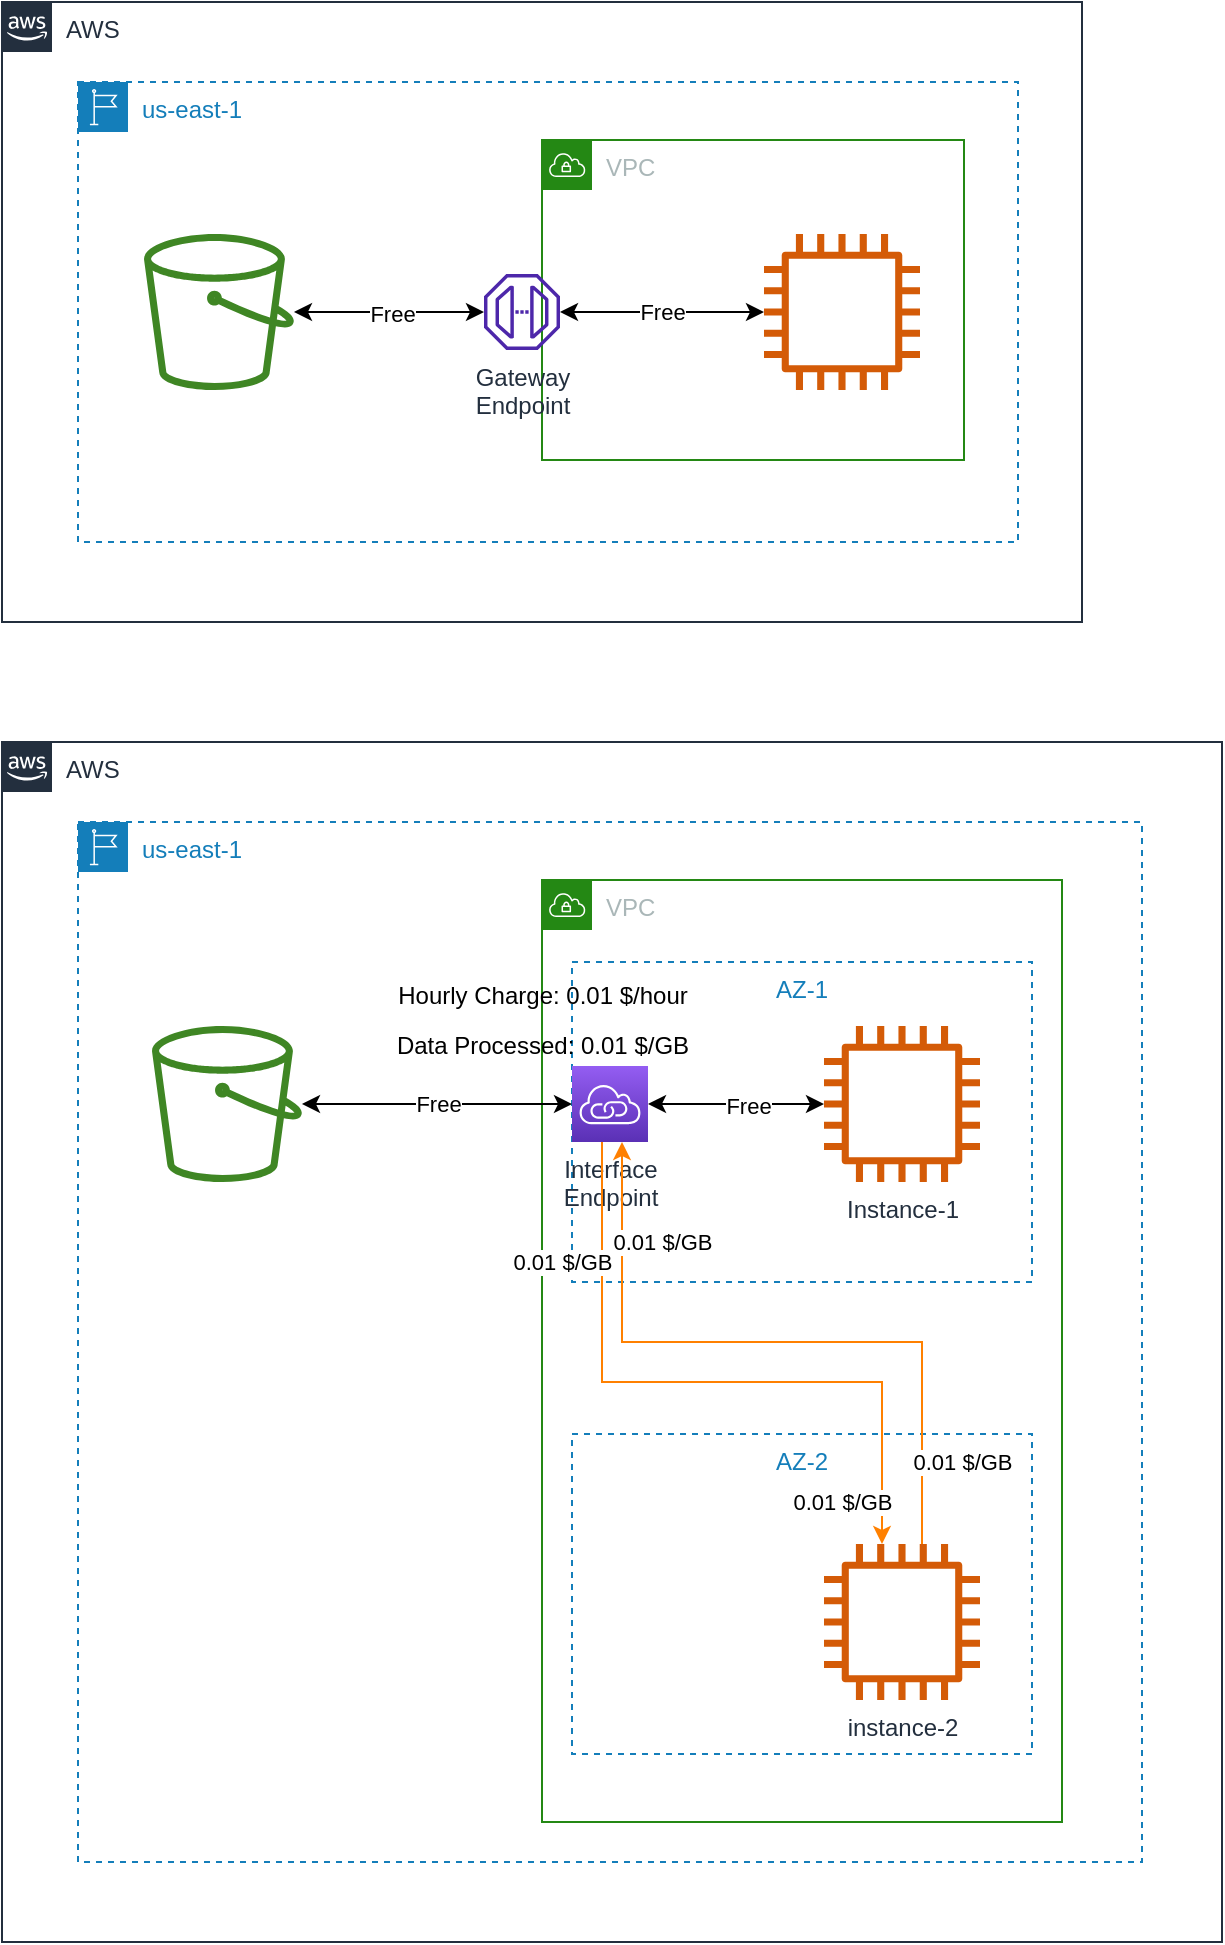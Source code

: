 <mxfile version="20.2.3" type="device"><diagram id="BNZ7Z8Xf5lzi1jdOt03B" name="第 1 页"><mxGraphModel dx="946" dy="672" grid="1" gridSize="10" guides="1" tooltips="1" connect="1" arrows="1" fold="1" page="1" pageScale="1" pageWidth="827" pageHeight="1169" math="0" shadow="0"><root><mxCell id="0"/><mxCell id="1" parent="0"/><mxCell id="AG0ioUAfV6L_KvkVA7sr-7" value="AWS" style="points=[[0,0],[0.25,0],[0.5,0],[0.75,0],[1,0],[1,0.25],[1,0.5],[1,0.75],[1,1],[0.75,1],[0.5,1],[0.25,1],[0,1],[0,0.75],[0,0.5],[0,0.25]];outlineConnect=0;gradientColor=none;html=1;whiteSpace=wrap;fontSize=12;fontStyle=0;container=1;pointerEvents=0;collapsible=0;recursiveResize=0;shape=mxgraph.aws4.group;grIcon=mxgraph.aws4.group_aws_cloud_alt;strokeColor=#232F3E;fillColor=none;verticalAlign=top;align=left;spacingLeft=30;fontColor=#232F3E;dashed=0;" parent="1" vertex="1"><mxGeometry x="70" y="430" width="540" height="310" as="geometry"/></mxCell><mxCell id="AG0ioUAfV6L_KvkVA7sr-5" value="us-east-1" style="points=[[0,0],[0.25,0],[0.5,0],[0.75,0],[1,0],[1,0.25],[1,0.5],[1,0.75],[1,1],[0.75,1],[0.5,1],[0.25,1],[0,1],[0,0.75],[0,0.5],[0,0.25]];outlineConnect=0;gradientColor=none;html=1;whiteSpace=wrap;fontSize=12;fontStyle=0;container=1;pointerEvents=0;collapsible=0;recursiveResize=0;shape=mxgraph.aws4.group;grIcon=mxgraph.aws4.group_region;strokeColor=#147EBA;fillColor=none;verticalAlign=top;align=left;spacingLeft=30;fontColor=#147EBA;dashed=1;" parent="AG0ioUAfV6L_KvkVA7sr-7" vertex="1"><mxGeometry x="38" y="40" width="470" height="230" as="geometry"/></mxCell><mxCell id="AG0ioUAfV6L_KvkVA7sr-1" value="" style="sketch=0;outlineConnect=0;fontColor=#232F3E;gradientColor=none;fillColor=#3F8624;strokeColor=none;dashed=0;verticalLabelPosition=bottom;verticalAlign=top;align=center;html=1;fontSize=12;fontStyle=0;aspect=fixed;pointerEvents=1;shape=mxgraph.aws4.bucket;" parent="AG0ioUAfV6L_KvkVA7sr-5" vertex="1"><mxGeometry x="33" y="76" width="75" height="78" as="geometry"/></mxCell><mxCell id="AG0ioUAfV6L_KvkVA7sr-22" value="VPC" style="points=[[0,0],[0.25,0],[0.5,0],[0.75,0],[1,0],[1,0.25],[1,0.5],[1,0.75],[1,1],[0.75,1],[0.5,1],[0.25,1],[0,1],[0,0.75],[0,0.5],[0,0.25]];outlineConnect=0;gradientColor=none;html=1;whiteSpace=wrap;fontSize=12;fontStyle=0;container=1;pointerEvents=0;collapsible=0;recursiveResize=0;shape=mxgraph.aws4.group;grIcon=mxgraph.aws4.group_vpc;strokeColor=#248814;fillColor=none;verticalAlign=top;align=left;spacingLeft=30;fontColor=#AAB7B8;dashed=0;" parent="AG0ioUAfV6L_KvkVA7sr-5" vertex="1"><mxGeometry x="232" y="29" width="211" height="160" as="geometry"/></mxCell><mxCell id="AG0ioUAfV6L_KvkVA7sr-23" value="" style="sketch=0;outlineConnect=0;fontColor=#232F3E;gradientColor=none;fillColor=#D45B07;strokeColor=none;dashed=0;verticalLabelPosition=bottom;verticalAlign=top;align=center;html=1;fontSize=12;fontStyle=0;aspect=fixed;pointerEvents=1;shape=mxgraph.aws4.instance2;" parent="AG0ioUAfV6L_KvkVA7sr-22" vertex="1"><mxGeometry x="111" y="47" width="78" height="78" as="geometry"/></mxCell><mxCell id="AG0ioUAfV6L_KvkVA7sr-26" style="edgeStyle=orthogonalEdgeStyle;rounded=0;orthogonalLoop=1;jettySize=auto;html=1;startArrow=classic;startFill=1;" parent="AG0ioUAfV6L_KvkVA7sr-5" source="AG0ioUAfV6L_KvkVA7sr-20" target="AG0ioUAfV6L_KvkVA7sr-1" edge="1"><mxGeometry relative="1" as="geometry"/></mxCell><mxCell id="AG0ioUAfV6L_KvkVA7sr-28" value="Free" style="edgeLabel;html=1;align=center;verticalAlign=middle;resizable=0;points=[];" parent="AG0ioUAfV6L_KvkVA7sr-26" vertex="1" connectable="0"><mxGeometry x="-0.032" y="1" relative="1" as="geometry"><mxPoint as="offset"/></mxGeometry></mxCell><mxCell id="AG0ioUAfV6L_KvkVA7sr-20" value="Gateway&lt;br&gt;Endpoint" style="sketch=0;outlineConnect=0;fontColor=#232F3E;gradientColor=none;fillColor=#4D27AA;strokeColor=none;dashed=0;verticalLabelPosition=bottom;verticalAlign=top;align=center;html=1;fontSize=12;fontStyle=0;aspect=fixed;pointerEvents=1;shape=mxgraph.aws4.endpoint;" parent="AG0ioUAfV6L_KvkVA7sr-5" vertex="1"><mxGeometry x="203" y="96" width="38" height="38" as="geometry"/></mxCell><mxCell id="AG0ioUAfV6L_KvkVA7sr-27" value="Free" style="edgeStyle=orthogonalEdgeStyle;rounded=0;orthogonalLoop=1;jettySize=auto;html=1;startArrow=classic;startFill=1;" parent="AG0ioUAfV6L_KvkVA7sr-5" source="AG0ioUAfV6L_KvkVA7sr-23" target="AG0ioUAfV6L_KvkVA7sr-20" edge="1"><mxGeometry relative="1" as="geometry"/></mxCell><mxCell id="AG0ioUAfV6L_KvkVA7sr-29" value="AWS" style="points=[[0,0],[0.25,0],[0.5,0],[0.75,0],[1,0],[1,0.25],[1,0.5],[1,0.75],[1,1],[0.75,1],[0.5,1],[0.25,1],[0,1],[0,0.75],[0,0.5],[0,0.25]];outlineConnect=0;gradientColor=none;html=1;whiteSpace=wrap;fontSize=12;fontStyle=0;container=1;pointerEvents=0;collapsible=0;recursiveResize=0;shape=mxgraph.aws4.group;grIcon=mxgraph.aws4.group_aws_cloud_alt;strokeColor=#232F3E;fillColor=none;verticalAlign=top;align=left;spacingLeft=30;fontColor=#232F3E;dashed=0;" parent="1" vertex="1"><mxGeometry x="70" y="800" width="610" height="600" as="geometry"/></mxCell><mxCell id="AG0ioUAfV6L_KvkVA7sr-30" value="us-east-1" style="points=[[0,0],[0.25,0],[0.5,0],[0.75,0],[1,0],[1,0.25],[1,0.5],[1,0.75],[1,1],[0.75,1],[0.5,1],[0.25,1],[0,1],[0,0.75],[0,0.5],[0,0.25]];outlineConnect=0;gradientColor=none;html=1;whiteSpace=wrap;fontSize=12;fontStyle=0;container=0;pointerEvents=0;collapsible=0;recursiveResize=0;shape=mxgraph.aws4.group;grIcon=mxgraph.aws4.group_region;strokeColor=#147EBA;fillColor=none;verticalAlign=top;align=left;spacingLeft=30;fontColor=#147EBA;dashed=1;" parent="AG0ioUAfV6L_KvkVA7sr-29" vertex="1"><mxGeometry x="38" y="40" width="532" height="520" as="geometry"/></mxCell><mxCell id="AG0ioUAfV6L_KvkVA7sr-31" value="" style="sketch=0;outlineConnect=0;fontColor=#232F3E;gradientColor=none;fillColor=#3F8624;strokeColor=none;dashed=0;verticalLabelPosition=bottom;verticalAlign=top;align=center;html=1;fontSize=12;fontStyle=0;aspect=fixed;pointerEvents=1;shape=mxgraph.aws4.bucket;" parent="AG0ioUAfV6L_KvkVA7sr-29" vertex="1"><mxGeometry x="75" y="142" width="75" height="78" as="geometry"/></mxCell><mxCell id="AG0ioUAfV6L_KvkVA7sr-32" value="VPC" style="points=[[0,0],[0.25,0],[0.5,0],[0.75,0],[1,0],[1,0.25],[1,0.5],[1,0.75],[1,1],[0.75,1],[0.5,1],[0.25,1],[0,1],[0,0.75],[0,0.5],[0,0.25]];outlineConnect=0;gradientColor=none;html=1;whiteSpace=wrap;fontSize=12;fontStyle=0;container=1;pointerEvents=0;collapsible=0;recursiveResize=0;shape=mxgraph.aws4.group;grIcon=mxgraph.aws4.group_vpc;strokeColor=#248814;fillColor=none;verticalAlign=top;align=left;spacingLeft=30;fontColor=#AAB7B8;dashed=0;" parent="AG0ioUAfV6L_KvkVA7sr-29" vertex="1"><mxGeometry x="270" y="69" width="260" height="471" as="geometry"/></mxCell><mxCell id="AG0ioUAfV6L_KvkVA7sr-40" value="AZ-1" style="fillColor=none;strokeColor=#147EBA;dashed=1;verticalAlign=top;fontStyle=0;fontColor=#147EBA;" parent="AG0ioUAfV6L_KvkVA7sr-32" vertex="1"><mxGeometry x="15" y="41" width="230" height="160" as="geometry"/></mxCell><mxCell id="AG0ioUAfV6L_KvkVA7sr-43" style="edgeStyle=orthogonalEdgeStyle;rounded=0;orthogonalLoop=1;jettySize=auto;html=1;entryX=1;entryY=0.5;entryDx=0;entryDy=0;entryPerimeter=0;startArrow=classic;startFill=1;" parent="AG0ioUAfV6L_KvkVA7sr-32" source="AG0ioUAfV6L_KvkVA7sr-33" target="AG0ioUAfV6L_KvkVA7sr-21" edge="1"><mxGeometry relative="1" as="geometry"/></mxCell><mxCell id="AG0ioUAfV6L_KvkVA7sr-49" value="Free" style="edgeLabel;html=1;align=center;verticalAlign=middle;resizable=0;points=[];" parent="AG0ioUAfV6L_KvkVA7sr-43" vertex="1" connectable="0"><mxGeometry x="-0.136" y="1" relative="1" as="geometry"><mxPoint as="offset"/></mxGeometry></mxCell><mxCell id="AG0ioUAfV6L_KvkVA7sr-33" value="Instance-1" style="sketch=0;outlineConnect=0;fontColor=#232F3E;gradientColor=none;fillColor=#D45B07;strokeColor=none;dashed=0;verticalLabelPosition=bottom;verticalAlign=top;align=center;html=1;fontSize=12;fontStyle=0;aspect=fixed;pointerEvents=1;shape=mxgraph.aws4.instance2;" parent="AG0ioUAfV6L_KvkVA7sr-32" vertex="1"><mxGeometry x="141" y="73" width="78" height="78" as="geometry"/></mxCell><mxCell id="AG0ioUAfV6L_KvkVA7sr-21" value="Interface&lt;br&gt;Endpoint" style="sketch=0;points=[[0,0,0],[0.25,0,0],[0.5,0,0],[0.75,0,0],[1,0,0],[0,1,0],[0.25,1,0],[0.5,1,0],[0.75,1,0],[1,1,0],[0,0.25,0],[0,0.5,0],[0,0.75,0],[1,0.25,0],[1,0.5,0],[1,0.75,0]];outlineConnect=0;fontColor=#232F3E;gradientColor=#945DF2;gradientDirection=north;fillColor=#5A30B5;strokeColor=#ffffff;dashed=0;verticalLabelPosition=bottom;verticalAlign=top;align=center;html=1;fontSize=12;fontStyle=0;aspect=fixed;shape=mxgraph.aws4.resourceIcon;resIcon=mxgraph.aws4.vpc_privatelink;" parent="AG0ioUAfV6L_KvkVA7sr-32" vertex="1"><mxGeometry x="15" y="93" width="38" height="38" as="geometry"/></mxCell><mxCell id="AG0ioUAfV6L_KvkVA7sr-44" value="AZ-2" style="fillColor=none;strokeColor=#147EBA;dashed=1;verticalAlign=top;fontStyle=0;fontColor=#147EBA;" parent="AG0ioUAfV6L_KvkVA7sr-32" vertex="1"><mxGeometry x="15" y="277" width="230" height="160" as="geometry"/></mxCell><mxCell id="AG0ioUAfV6L_KvkVA7sr-46" style="edgeStyle=orthogonalEdgeStyle;rounded=0;orthogonalLoop=1;jettySize=auto;html=1;startArrow=classic;startFill=1;endArrow=none;endFill=0;strokeColor=#FF8000;" parent="AG0ioUAfV6L_KvkVA7sr-32" source="AG0ioUAfV6L_KvkVA7sr-45" target="AG0ioUAfV6L_KvkVA7sr-21" edge="1"><mxGeometry relative="1" as="geometry"><Array as="points"><mxPoint x="170" y="251"/><mxPoint x="30" y="251"/></Array></mxGeometry></mxCell><mxCell id="AG0ioUAfV6L_KvkVA7sr-52" value="0.01 $/GB" style="edgeLabel;html=1;align=center;verticalAlign=middle;resizable=0;points=[];" parent="AG0ioUAfV6L_KvkVA7sr-46" vertex="1" connectable="0"><mxGeometry x="-0.287" relative="1" as="geometry"><mxPoint x="-120" y="-60" as="offset"/></mxGeometry></mxCell><mxCell id="iMiTBi1NNXETd33t_jGC-1" value="0.01 $/GB" style="edgeLabel;html=1;align=center;verticalAlign=middle;resizable=0;points=[];" parent="AG0ioUAfV6L_KvkVA7sr-46" vertex="1" connectable="0"><mxGeometry x="-0.589" y="1" relative="1" as="geometry"><mxPoint x="-19" y="49" as="offset"/></mxGeometry></mxCell><mxCell id="AG0ioUAfV6L_KvkVA7sr-47" style="edgeStyle=orthogonalEdgeStyle;rounded=0;orthogonalLoop=1;jettySize=auto;html=1;startArrow=none;startFill=0;strokeColor=#FF8000;" parent="AG0ioUAfV6L_KvkVA7sr-32" source="AG0ioUAfV6L_KvkVA7sr-45" target="AG0ioUAfV6L_KvkVA7sr-21" edge="1"><mxGeometry relative="1" as="geometry"><Array as="points"><mxPoint x="190" y="231"/><mxPoint x="40" y="231"/></Array></mxGeometry></mxCell><mxCell id="AG0ioUAfV6L_KvkVA7sr-51" value="0.01 $/GB" style="edgeLabel;html=1;align=center;verticalAlign=middle;resizable=0;points=[];" parent="AG0ioUAfV6L_KvkVA7sr-47" vertex="1" connectable="0"><mxGeometry x="-0.766" y="2" relative="1" as="geometry"><mxPoint x="-128" y="-110" as="offset"/></mxGeometry></mxCell><mxCell id="iMiTBi1NNXETd33t_jGC-2" value="0.01 $/GB" style="edgeLabel;html=1;align=center;verticalAlign=middle;resizable=0;points=[];" parent="AG0ioUAfV6L_KvkVA7sr-47" vertex="1" connectable="0"><mxGeometry x="-0.766" relative="1" as="geometry"><mxPoint x="20" as="offset"/></mxGeometry></mxCell><mxCell id="AG0ioUAfV6L_KvkVA7sr-45" value="instance-2" style="sketch=0;outlineConnect=0;fontColor=#232F3E;gradientColor=none;fillColor=#D45B07;strokeColor=none;dashed=0;verticalLabelPosition=bottom;verticalAlign=top;align=center;html=1;fontSize=12;fontStyle=0;aspect=fixed;pointerEvents=1;shape=mxgraph.aws4.instance2;" parent="AG0ioUAfV6L_KvkVA7sr-32" vertex="1"><mxGeometry x="141" y="332" width="78" height="78" as="geometry"/></mxCell><mxCell id="AG0ioUAfV6L_KvkVA7sr-38" value="Hourly Charge: 0.01 $/hour" style="text;html=1;align=center;verticalAlign=middle;resizable=0;points=[];autosize=1;strokeColor=none;fillColor=none;" parent="AG0ioUAfV6L_KvkVA7sr-32" vertex="1"><mxGeometry x="-80" y="48" width="160" height="20" as="geometry"/></mxCell><mxCell id="AG0ioUAfV6L_KvkVA7sr-48" value="Data Processed: 0.01 $/GB" style="text;html=1;align=center;verticalAlign=middle;resizable=0;points=[];autosize=1;strokeColor=none;fillColor=none;" parent="AG0ioUAfV6L_KvkVA7sr-32" vertex="1"><mxGeometry x="-80" y="73" width="160" height="20" as="geometry"/></mxCell><mxCell id="AG0ioUAfV6L_KvkVA7sr-34" value="Free" style="edgeStyle=orthogonalEdgeStyle;rounded=0;orthogonalLoop=1;jettySize=auto;html=1;startArrow=classic;startFill=1;" parent="AG0ioUAfV6L_KvkVA7sr-29" source="AG0ioUAfV6L_KvkVA7sr-21" target="AG0ioUAfV6L_KvkVA7sr-31" edge="1"><mxGeometry relative="1" as="geometry"><mxPoint x="241" y="155" as="sourcePoint"/></mxGeometry></mxCell></root></mxGraphModel></diagram></mxfile>